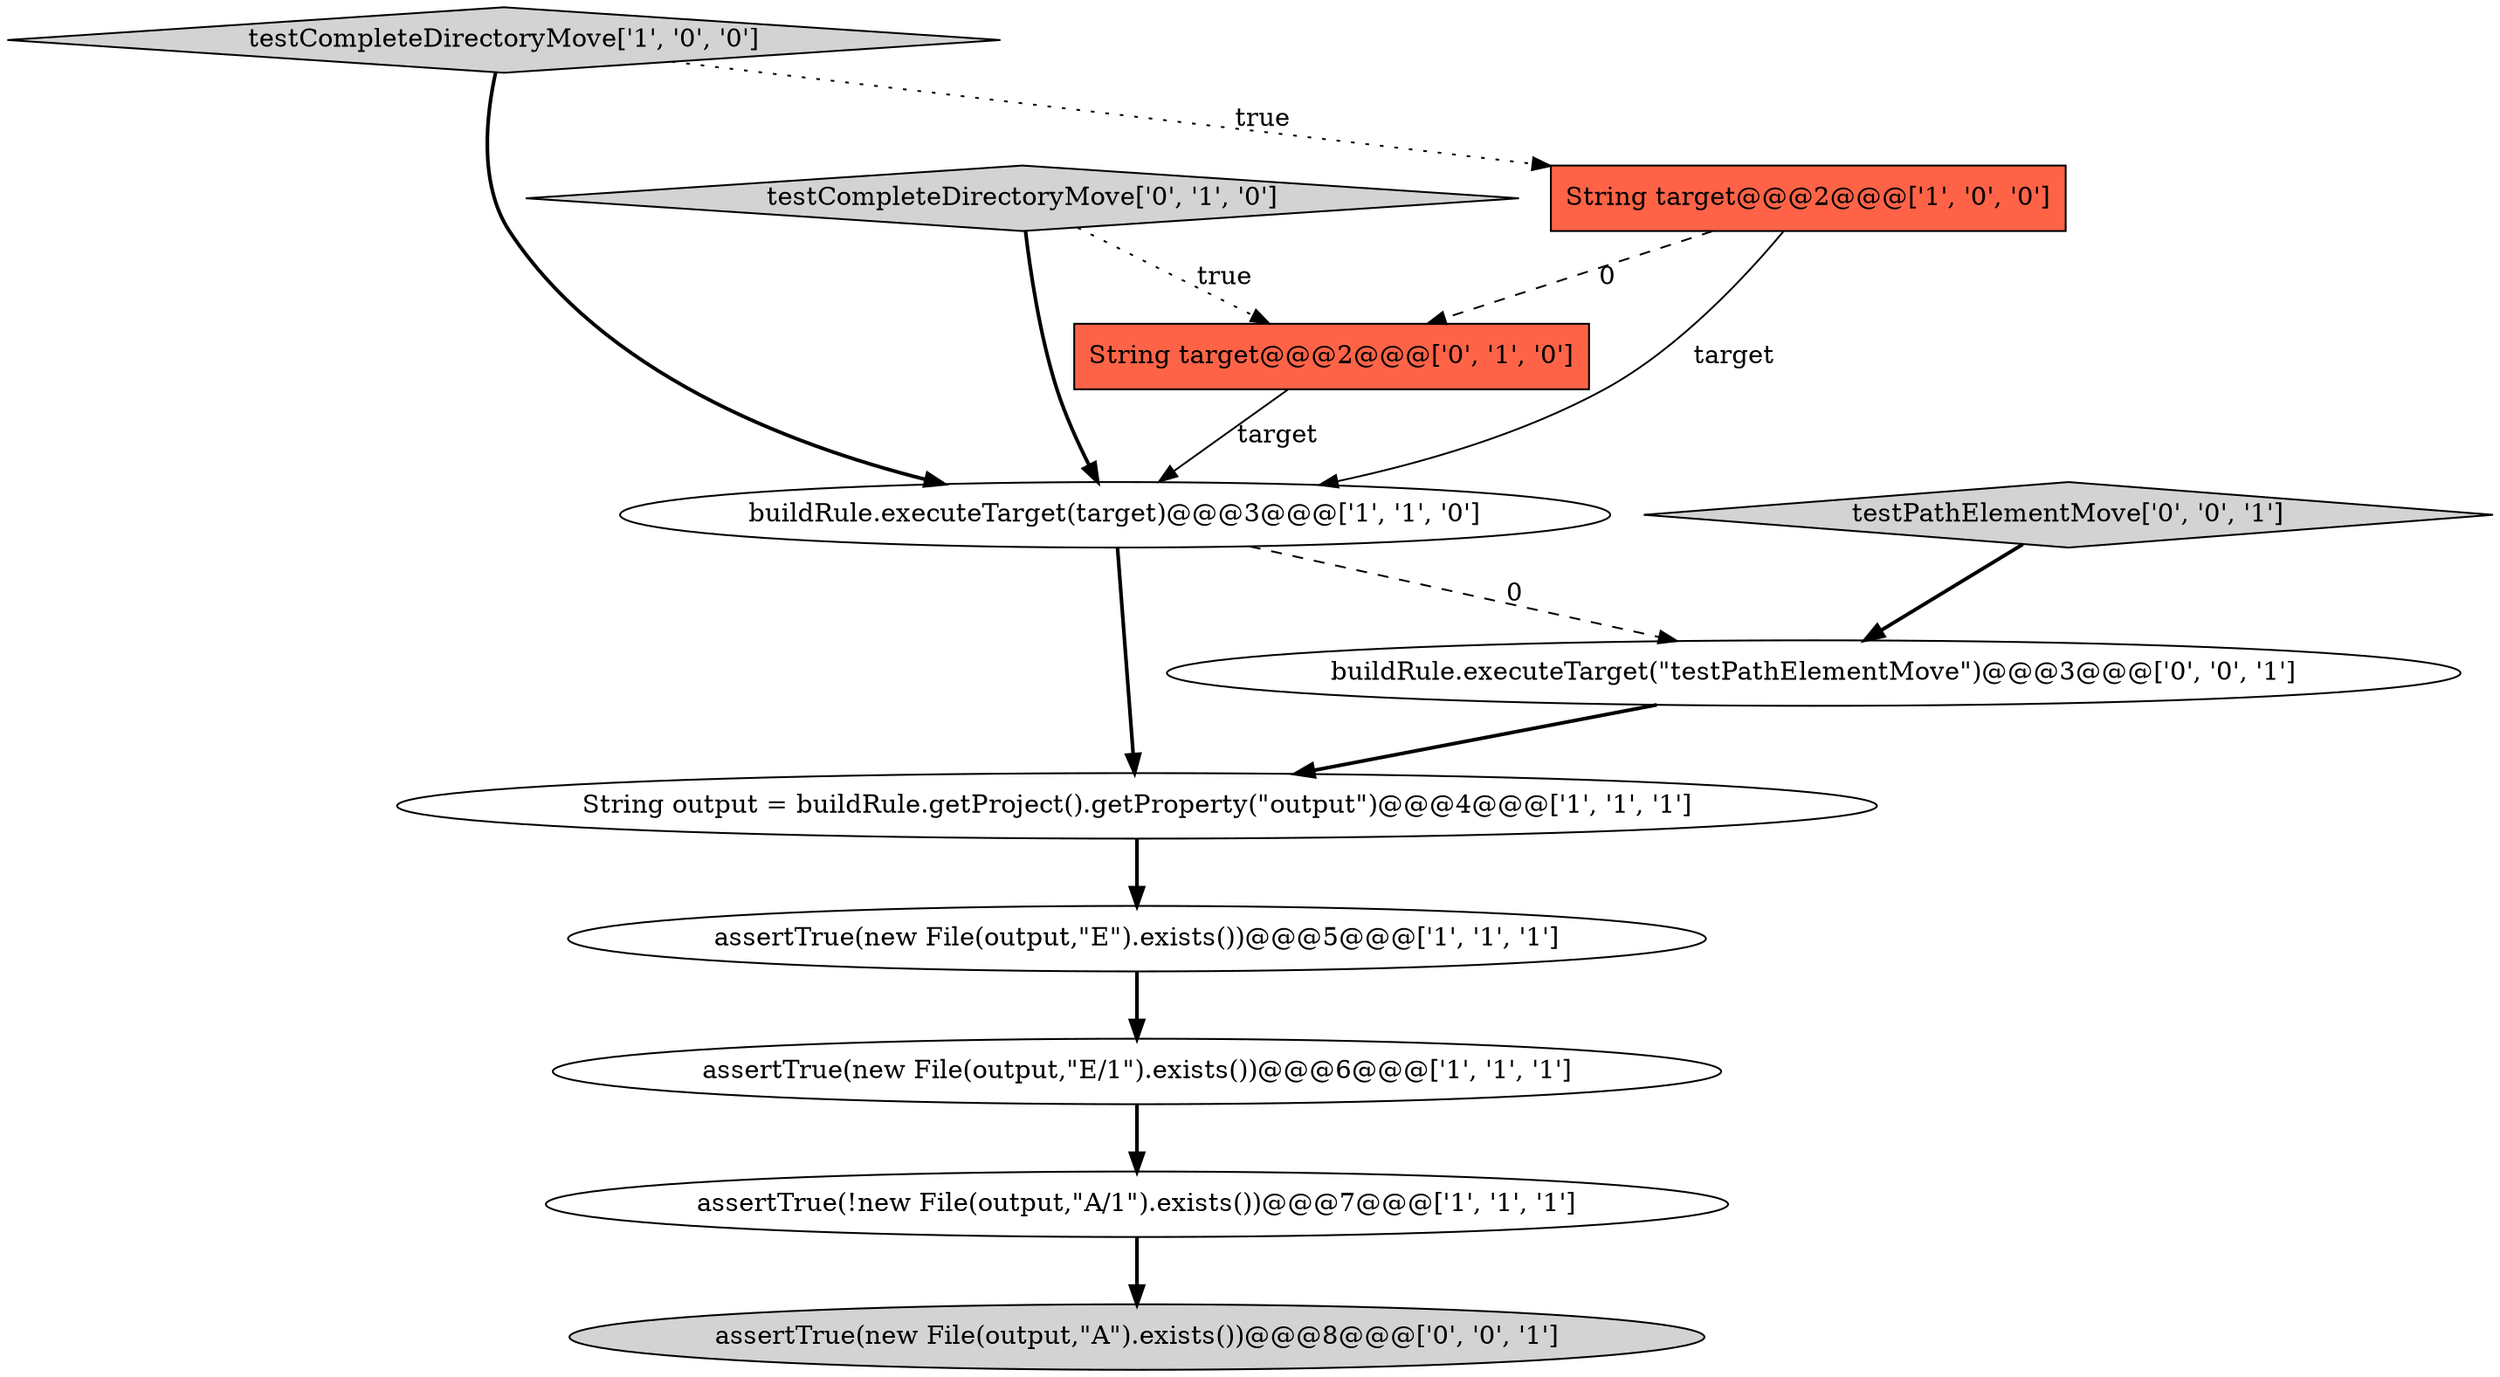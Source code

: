 digraph {
2 [style = filled, label = "String output = buildRule.getProject().getProperty(\"output\")@@@4@@@['1', '1', '1']", fillcolor = white, shape = ellipse image = "AAA0AAABBB1BBB"];
3 [style = filled, label = "assertTrue(new File(output,\"E/1\").exists())@@@6@@@['1', '1', '1']", fillcolor = white, shape = ellipse image = "AAA0AAABBB1BBB"];
7 [style = filled, label = "String target@@@2@@@['0', '1', '0']", fillcolor = tomato, shape = box image = "AAA1AAABBB2BBB"];
9 [style = filled, label = "assertTrue(new File(output,\"A\").exists())@@@8@@@['0', '0', '1']", fillcolor = lightgray, shape = ellipse image = "AAA0AAABBB3BBB"];
4 [style = filled, label = "assertTrue(!new File(output,\"A/1\").exists())@@@7@@@['1', '1', '1']", fillcolor = white, shape = ellipse image = "AAA0AAABBB1BBB"];
6 [style = filled, label = "testCompleteDirectoryMove['1', '0', '0']", fillcolor = lightgray, shape = diamond image = "AAA0AAABBB1BBB"];
0 [style = filled, label = "assertTrue(new File(output,\"E\").exists())@@@5@@@['1', '1', '1']", fillcolor = white, shape = ellipse image = "AAA0AAABBB1BBB"];
8 [style = filled, label = "testCompleteDirectoryMove['0', '1', '0']", fillcolor = lightgray, shape = diamond image = "AAA0AAABBB2BBB"];
11 [style = filled, label = "buildRule.executeTarget(\"testPathElementMove\")@@@3@@@['0', '0', '1']", fillcolor = white, shape = ellipse image = "AAA0AAABBB3BBB"];
5 [style = filled, label = "buildRule.executeTarget(target)@@@3@@@['1', '1', '0']", fillcolor = white, shape = ellipse image = "AAA0AAABBB1BBB"];
1 [style = filled, label = "String target@@@2@@@['1', '0', '0']", fillcolor = tomato, shape = box image = "AAA1AAABBB1BBB"];
10 [style = filled, label = "testPathElementMove['0', '0', '1']", fillcolor = lightgray, shape = diamond image = "AAA0AAABBB3BBB"];
0->3 [style = bold, label=""];
4->9 [style = bold, label=""];
8->7 [style = dotted, label="true"];
6->5 [style = bold, label=""];
5->2 [style = bold, label=""];
7->5 [style = solid, label="target"];
2->0 [style = bold, label=""];
1->7 [style = dashed, label="0"];
8->5 [style = bold, label=""];
5->11 [style = dashed, label="0"];
3->4 [style = bold, label=""];
11->2 [style = bold, label=""];
1->5 [style = solid, label="target"];
10->11 [style = bold, label=""];
6->1 [style = dotted, label="true"];
}
